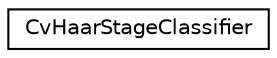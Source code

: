 digraph "Graphical Class Hierarchy"
{
 // LATEX_PDF_SIZE
  edge [fontname="Helvetica",fontsize="10",labelfontname="Helvetica",labelfontsize="10"];
  node [fontname="Helvetica",fontsize="10",shape=record];
  rankdir="LR";
  Node0 [label="CvHaarStageClassifier",height=0.2,width=0.4,color="black", fillcolor="white", style="filled",URL="$struct_cv_haar_stage_classifier.html",tooltip=" "];
}
